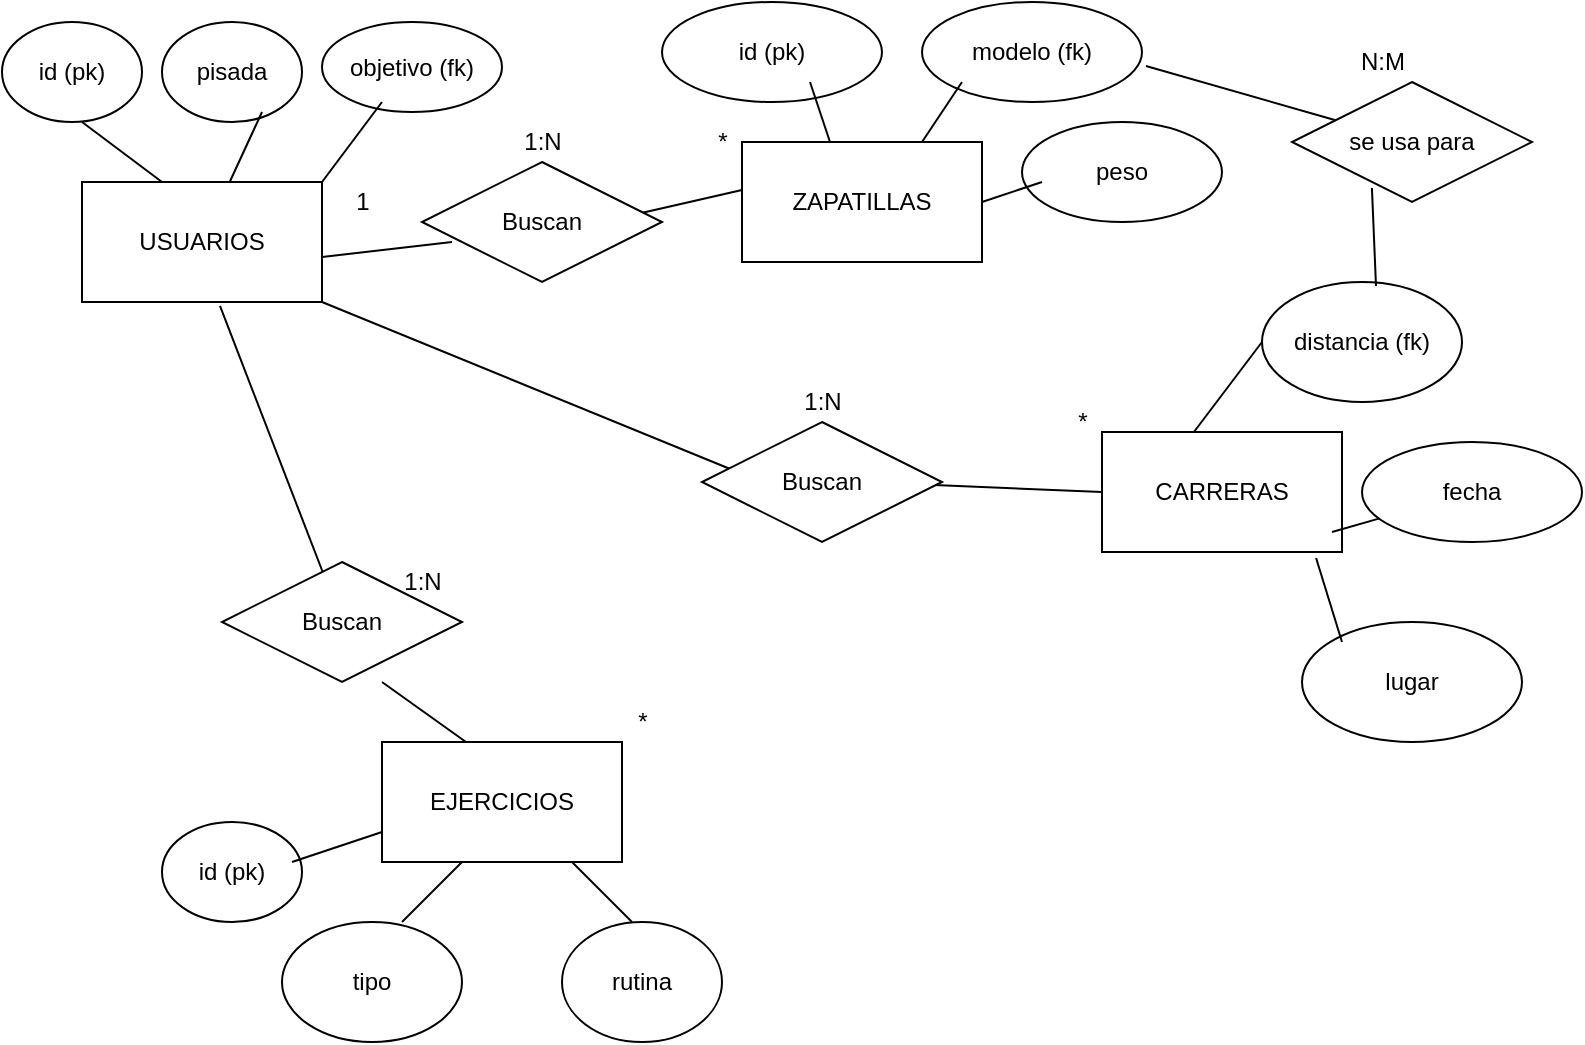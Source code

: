 <mxfile version="17.4.0" type="device"><diagram id="zS5B2mB7iDi3V9wlccrh" name="Page-1"><mxGraphModel dx="1163" dy="582" grid="1" gridSize="10" guides="1" tooltips="1" connect="1" arrows="1" fold="1" page="1" pageScale="1" pageWidth="827" pageHeight="1169" math="0" shadow="0"><root><mxCell id="0"/><mxCell id="1" parent="0"/><mxCell id="lggQo4fjjdjLo3x4PwLO-1" value="USUARIOS" style="rounded=0;whiteSpace=wrap;html=1;" vertex="1" parent="1"><mxGeometry x="50" y="110" width="120" height="60" as="geometry"/></mxCell><mxCell id="lggQo4fjjdjLo3x4PwLO-2" value="id (pk)" style="ellipse;whiteSpace=wrap;html=1;" vertex="1" parent="1"><mxGeometry x="10" y="30" width="70" height="50" as="geometry"/></mxCell><mxCell id="lggQo4fjjdjLo3x4PwLO-3" value="objetivo (fk)" style="ellipse;whiteSpace=wrap;html=1;" vertex="1" parent="1"><mxGeometry x="170" y="30" width="90" height="45" as="geometry"/></mxCell><mxCell id="lggQo4fjjdjLo3x4PwLO-4" value="pisada" style="ellipse;whiteSpace=wrap;html=1;" vertex="1" parent="1"><mxGeometry x="90" y="30" width="70" height="50" as="geometry"/></mxCell><mxCell id="lggQo4fjjdjLo3x4PwLO-5" value="ZAPATILLAS" style="rounded=0;whiteSpace=wrap;html=1;" vertex="1" parent="1"><mxGeometry x="380" y="90" width="120" height="60" as="geometry"/></mxCell><mxCell id="lggQo4fjjdjLo3x4PwLO-6" value="id (pk)" style="ellipse;whiteSpace=wrap;html=1;" vertex="1" parent="1"><mxGeometry x="340" y="20" width="110" height="50" as="geometry"/></mxCell><mxCell id="lggQo4fjjdjLo3x4PwLO-7" value="modelo (fk)" style="ellipse;whiteSpace=wrap;html=1;" vertex="1" parent="1"><mxGeometry x="470" y="20" width="110" height="50" as="geometry"/></mxCell><mxCell id="lggQo4fjjdjLo3x4PwLO-8" value="peso" style="ellipse;whiteSpace=wrap;html=1;" vertex="1" parent="1"><mxGeometry x="520" y="80" width="100" height="50" as="geometry"/></mxCell><mxCell id="lggQo4fjjdjLo3x4PwLO-9" value="CARRERAS" style="rounded=0;whiteSpace=wrap;html=1;" vertex="1" parent="1"><mxGeometry x="560" y="235" width="120" height="60" as="geometry"/></mxCell><mxCell id="lggQo4fjjdjLo3x4PwLO-10" value="distancia (fk)" style="ellipse;whiteSpace=wrap;html=1;" vertex="1" parent="1"><mxGeometry x="640" y="160" width="100" height="60" as="geometry"/></mxCell><mxCell id="lggQo4fjjdjLo3x4PwLO-11" value="fecha" style="ellipse;whiteSpace=wrap;html=1;" vertex="1" parent="1"><mxGeometry x="690" y="240" width="110" height="50" as="geometry"/></mxCell><mxCell id="lggQo4fjjdjLo3x4PwLO-12" value="lugar" style="ellipse;whiteSpace=wrap;html=1;" vertex="1" parent="1"><mxGeometry x="660" y="330" width="110" height="60" as="geometry"/></mxCell><mxCell id="lggQo4fjjdjLo3x4PwLO-16" value="EJERCICIOS" style="rounded=0;whiteSpace=wrap;html=1;" vertex="1" parent="1"><mxGeometry x="200" y="390" width="120" height="60" as="geometry"/></mxCell><mxCell id="lggQo4fjjdjLo3x4PwLO-17" value="tipo" style="ellipse;whiteSpace=wrap;html=1;" vertex="1" parent="1"><mxGeometry x="150" y="480" width="90" height="60" as="geometry"/></mxCell><mxCell id="lggQo4fjjdjLo3x4PwLO-18" value="rutina" style="ellipse;whiteSpace=wrap;html=1;" vertex="1" parent="1"><mxGeometry x="290" y="480" width="80" height="60" as="geometry"/></mxCell><mxCell id="lggQo4fjjdjLo3x4PwLO-19" value="" style="endArrow=none;html=1;rounded=0;exitX=1;exitY=0;exitDx=0;exitDy=0;" edge="1" parent="1" source="lggQo4fjjdjLo3x4PwLO-1"><mxGeometry width="50" height="50" relative="1" as="geometry"><mxPoint x="150" y="120" as="sourcePoint"/><mxPoint x="200" y="70" as="targetPoint"/></mxGeometry></mxCell><mxCell id="lggQo4fjjdjLo3x4PwLO-20" value="" style="endArrow=none;html=1;rounded=0;" edge="1" parent="1" source="lggQo4fjjdjLo3x4PwLO-1"><mxGeometry width="50" height="50" relative="1" as="geometry"><mxPoint x="110" y="105" as="sourcePoint"/><mxPoint x="140" y="75" as="targetPoint"/><Array as="points"/></mxGeometry></mxCell><mxCell id="lggQo4fjjdjLo3x4PwLO-22" value="" style="endArrow=none;html=1;rounded=0;" edge="1" parent="1"><mxGeometry width="50" height="50" relative="1" as="geometry"><mxPoint x="90" y="110" as="sourcePoint"/><mxPoint x="50" y="80" as="targetPoint"/></mxGeometry></mxCell><mxCell id="lggQo4fjjdjLo3x4PwLO-23" value="" style="endArrow=none;html=1;rounded=0;exitX=0.75;exitY=0;exitDx=0;exitDy=0;" edge="1" parent="1" source="lggQo4fjjdjLo3x4PwLO-5"><mxGeometry width="50" height="50" relative="1" as="geometry"><mxPoint x="470" y="80" as="sourcePoint"/><mxPoint x="490" y="60" as="targetPoint"/></mxGeometry></mxCell><mxCell id="lggQo4fjjdjLo3x4PwLO-24" value="" style="endArrow=none;html=1;rounded=0;" edge="1" parent="1"><mxGeometry width="50" height="50" relative="1" as="geometry"><mxPoint x="424" y="90" as="sourcePoint"/><mxPoint x="414" y="60" as="targetPoint"/></mxGeometry></mxCell><mxCell id="lggQo4fjjdjLo3x4PwLO-25" value="" style="endArrow=none;html=1;rounded=0;exitX=1;exitY=0.5;exitDx=0;exitDy=0;" edge="1" parent="1" source="lggQo4fjjdjLo3x4PwLO-5"><mxGeometry width="50" height="50" relative="1" as="geometry"><mxPoint x="500" y="150" as="sourcePoint"/><mxPoint x="530" y="110" as="targetPoint"/></mxGeometry></mxCell><mxCell id="lggQo4fjjdjLo3x4PwLO-26" value="" style="endArrow=none;html=1;rounded=0;exitX=0.383;exitY=0;exitDx=0;exitDy=0;exitPerimeter=0;" edge="1" parent="1" source="lggQo4fjjdjLo3x4PwLO-9"><mxGeometry width="50" height="50" relative="1" as="geometry"><mxPoint x="590" y="240" as="sourcePoint"/><mxPoint x="640" y="190" as="targetPoint"/></mxGeometry></mxCell><mxCell id="lggQo4fjjdjLo3x4PwLO-27" value="" style="endArrow=none;html=1;rounded=0;exitX=1;exitY=0;exitDx=0;exitDy=0;" edge="1" parent="1" target="lggQo4fjjdjLo3x4PwLO-11"><mxGeometry width="50" height="50" relative="1" as="geometry"><mxPoint x="675" y="285" as="sourcePoint"/><mxPoint x="705" y="245" as="targetPoint"/></mxGeometry></mxCell><mxCell id="lggQo4fjjdjLo3x4PwLO-28" value="" style="endArrow=none;html=1;rounded=0;exitX=0.892;exitY=1.05;exitDx=0;exitDy=0;exitPerimeter=0;" edge="1" parent="1" source="lggQo4fjjdjLo3x4PwLO-9"><mxGeometry width="50" height="50" relative="1" as="geometry"><mxPoint x="660" y="280" as="sourcePoint"/><mxPoint x="680" y="340" as="targetPoint"/></mxGeometry></mxCell><mxCell id="lggQo4fjjdjLo3x4PwLO-29" value="" style="endArrow=none;html=1;rounded=0;" edge="1" parent="1"><mxGeometry width="50" height="50" relative="1" as="geometry"><mxPoint x="210" y="480" as="sourcePoint"/><mxPoint x="240" y="450" as="targetPoint"/></mxGeometry></mxCell><mxCell id="lggQo4fjjdjLo3x4PwLO-30" value="" style="endArrow=none;html=1;rounded=0;" edge="1" parent="1"><mxGeometry width="50" height="50" relative="1" as="geometry"><mxPoint x="325" y="480" as="sourcePoint"/><mxPoint x="295" y="450" as="targetPoint"/></mxGeometry></mxCell><mxCell id="lggQo4fjjdjLo3x4PwLO-31" value="" style="endArrow=none;html=1;rounded=0;entryX=0.333;entryY=0.125;entryDx=0;entryDy=0;entryPerimeter=0;" edge="1" parent="1"><mxGeometry width="50" height="50" relative="1" as="geometry"><mxPoint x="170" y="147.5" as="sourcePoint"/><mxPoint x="235" y="140.02" as="targetPoint"/></mxGeometry></mxCell><mxCell id="lggQo4fjjdjLo3x4PwLO-33" value="" style="endArrow=none;html=1;rounded=0;entryX=0;entryY=0.4;entryDx=0;entryDy=0;entryPerimeter=0;exitX=0.5;exitY=1;exitDx=0;exitDy=0;" edge="1" parent="1" target="lggQo4fjjdjLo3x4PwLO-5"><mxGeometry width="50" height="50" relative="1" as="geometry"><mxPoint x="310" y="130" as="sourcePoint"/><mxPoint x="370" y="80" as="targetPoint"/></mxGeometry></mxCell><mxCell id="lggQo4fjjdjLo3x4PwLO-34" value="" style="endArrow=none;html=1;rounded=0;exitX=0.333;exitY=0.25;exitDx=0;exitDy=0;exitPerimeter=0;entryX=1;entryY=1;entryDx=0;entryDy=0;" edge="1" parent="1" target="lggQo4fjjdjLo3x4PwLO-1"><mxGeometry width="50" height="50" relative="1" as="geometry"><mxPoint x="390" y="260.02" as="sourcePoint"/><mxPoint x="180" y="170" as="targetPoint"/></mxGeometry></mxCell><mxCell id="lggQo4fjjdjLo3x4PwLO-35" value="" style="endArrow=none;html=1;rounded=0;exitX=0.333;exitY=0.875;exitDx=0;exitDy=0;exitPerimeter=0;entryX=0;entryY=0.5;entryDx=0;entryDy=0;" edge="1" parent="1" target="lggQo4fjjdjLo3x4PwLO-9"><mxGeometry width="50" height="50" relative="1" as="geometry"><mxPoint x="440" y="260.02" as="sourcePoint"/><mxPoint x="550" y="280" as="targetPoint"/></mxGeometry></mxCell><mxCell id="lggQo4fjjdjLo3x4PwLO-36" value="" style="endArrow=none;html=1;rounded=0;entryX=0.575;entryY=1.033;entryDx=0;entryDy=0;entryPerimeter=0;" edge="1" parent="1" target="lggQo4fjjdjLo3x4PwLO-1"><mxGeometry width="50" height="50" relative="1" as="geometry"><mxPoint x="172.666" y="311.001" as="sourcePoint"/><mxPoint x="170" y="245" as="targetPoint"/></mxGeometry></mxCell><mxCell id="lggQo4fjjdjLo3x4PwLO-37" value="" style="endArrow=none;html=1;rounded=0;entryX=0;entryY=0.75;entryDx=0;entryDy=0;exitX=0.35;exitY=0;exitDx=0;exitDy=0;exitPerimeter=0;" edge="1" parent="1" source="lggQo4fjjdjLo3x4PwLO-16"><mxGeometry width="50" height="50" relative="1" as="geometry"><mxPoint x="235" y="385" as="sourcePoint"/><mxPoint x="200" y="360" as="targetPoint"/><Array as="points"/></mxGeometry></mxCell><mxCell id="lggQo4fjjdjLo3x4PwLO-40" value="Buscan" style="shape=rhombus;perimeter=rhombusPerimeter;whiteSpace=wrap;html=1;align=center;" vertex="1" parent="1"><mxGeometry x="220" y="100" width="120" height="60" as="geometry"/></mxCell><mxCell id="lggQo4fjjdjLo3x4PwLO-41" value="Buscan" style="shape=rhombus;perimeter=rhombusPerimeter;whiteSpace=wrap;html=1;align=center;" vertex="1" parent="1"><mxGeometry x="360" y="230" width="120" height="60" as="geometry"/></mxCell><mxCell id="lggQo4fjjdjLo3x4PwLO-42" value="Buscan" style="shape=rhombus;perimeter=rhombusPerimeter;whiteSpace=wrap;html=1;align=center;" vertex="1" parent="1"><mxGeometry x="120" y="300" width="120" height="60" as="geometry"/></mxCell><mxCell id="lggQo4fjjdjLo3x4PwLO-43" value="se usa para" style="shape=rhombus;perimeter=rhombusPerimeter;whiteSpace=wrap;html=1;align=center;" vertex="1" parent="1"><mxGeometry x="655" y="60" width="120" height="60" as="geometry"/></mxCell><mxCell id="lggQo4fjjdjLo3x4PwLO-44" value="" style="endArrow=none;html=1;rounded=0;exitX=1.018;exitY=0.64;exitDx=0;exitDy=0;exitPerimeter=0;" edge="1" parent="1" source="lggQo4fjjdjLo3x4PwLO-7" target="lggQo4fjjdjLo3x4PwLO-43"><mxGeometry width="50" height="50" relative="1" as="geometry"><mxPoint x="610" y="60" as="sourcePoint"/><mxPoint x="660" y="10" as="targetPoint"/></mxGeometry></mxCell><mxCell id="lggQo4fjjdjLo3x4PwLO-47" value="" style="endArrow=none;html=1;rounded=0;exitX=0.333;exitY=0.883;exitDx=0;exitDy=0;exitPerimeter=0;entryX=0.57;entryY=0.033;entryDx=0;entryDy=0;entryPerimeter=0;" edge="1" parent="1" source="lggQo4fjjdjLo3x4PwLO-43" target="lggQo4fjjdjLo3x4PwLO-10"><mxGeometry width="50" height="50" relative="1" as="geometry"><mxPoint x="630" y="126.45" as="sourcePoint"/><mxPoint x="724.836" y="153.542" as="targetPoint"/></mxGeometry></mxCell><mxCell id="lggQo4fjjdjLo3x4PwLO-48" value="1" style="text;html=1;align=center;verticalAlign=middle;resizable=0;points=[];autosize=1;strokeColor=none;fillColor=none;" vertex="1" parent="1"><mxGeometry x="180" y="110" width="20" height="20" as="geometry"/></mxCell><mxCell id="lggQo4fjjdjLo3x4PwLO-49" value="1:N" style="text;html=1;align=center;verticalAlign=middle;resizable=0;points=[];autosize=1;strokeColor=none;fillColor=none;" vertex="1" parent="1"><mxGeometry x="265" y="80" width="30" height="20" as="geometry"/></mxCell><mxCell id="lggQo4fjjdjLo3x4PwLO-50" value="*" style="text;html=1;align=center;verticalAlign=middle;resizable=0;points=[];autosize=1;strokeColor=none;fillColor=none;" vertex="1" parent="1"><mxGeometry x="360" y="80" width="20" height="20" as="geometry"/></mxCell><mxCell id="lggQo4fjjdjLo3x4PwLO-51" value="1:N" style="text;html=1;align=center;verticalAlign=middle;resizable=0;points=[];autosize=1;strokeColor=none;fillColor=none;" vertex="1" parent="1"><mxGeometry x="405" y="210" width="30" height="20" as="geometry"/></mxCell><mxCell id="lggQo4fjjdjLo3x4PwLO-52" value="*" style="text;html=1;align=center;verticalAlign=middle;resizable=0;points=[];autosize=1;strokeColor=none;fillColor=none;" vertex="1" parent="1"><mxGeometry x="540" y="220" width="20" height="20" as="geometry"/></mxCell><mxCell id="lggQo4fjjdjLo3x4PwLO-53" value="1:N" style="text;html=1;align=center;verticalAlign=middle;resizable=0;points=[];autosize=1;strokeColor=none;fillColor=none;" vertex="1" parent="1"><mxGeometry x="205" y="300" width="30" height="20" as="geometry"/></mxCell><mxCell id="lggQo4fjjdjLo3x4PwLO-54" value="*" style="text;html=1;align=center;verticalAlign=middle;resizable=0;points=[];autosize=1;strokeColor=none;fillColor=none;" vertex="1" parent="1"><mxGeometry x="320" y="370" width="20" height="20" as="geometry"/></mxCell><mxCell id="lggQo4fjjdjLo3x4PwLO-55" value="N:M" style="text;html=1;align=center;verticalAlign=middle;resizable=0;points=[];autosize=1;strokeColor=none;fillColor=none;" vertex="1" parent="1"><mxGeometry x="680" y="40" width="40" height="20" as="geometry"/></mxCell><mxCell id="lggQo4fjjdjLo3x4PwLO-56" value="id (pk)" style="ellipse;whiteSpace=wrap;html=1;" vertex="1" parent="1"><mxGeometry x="90" y="430" width="70" height="50" as="geometry"/></mxCell><mxCell id="lggQo4fjjdjLo3x4PwLO-57" value="" style="endArrow=none;html=1;rounded=0;entryX=0;entryY=0.75;entryDx=0;entryDy=0;" edge="1" parent="1" target="lggQo4fjjdjLo3x4PwLO-16"><mxGeometry width="50" height="50" relative="1" as="geometry"><mxPoint x="155" y="450" as="sourcePoint"/><mxPoint x="205" y="400" as="targetPoint"/></mxGeometry></mxCell></root></mxGraphModel></diagram></mxfile>